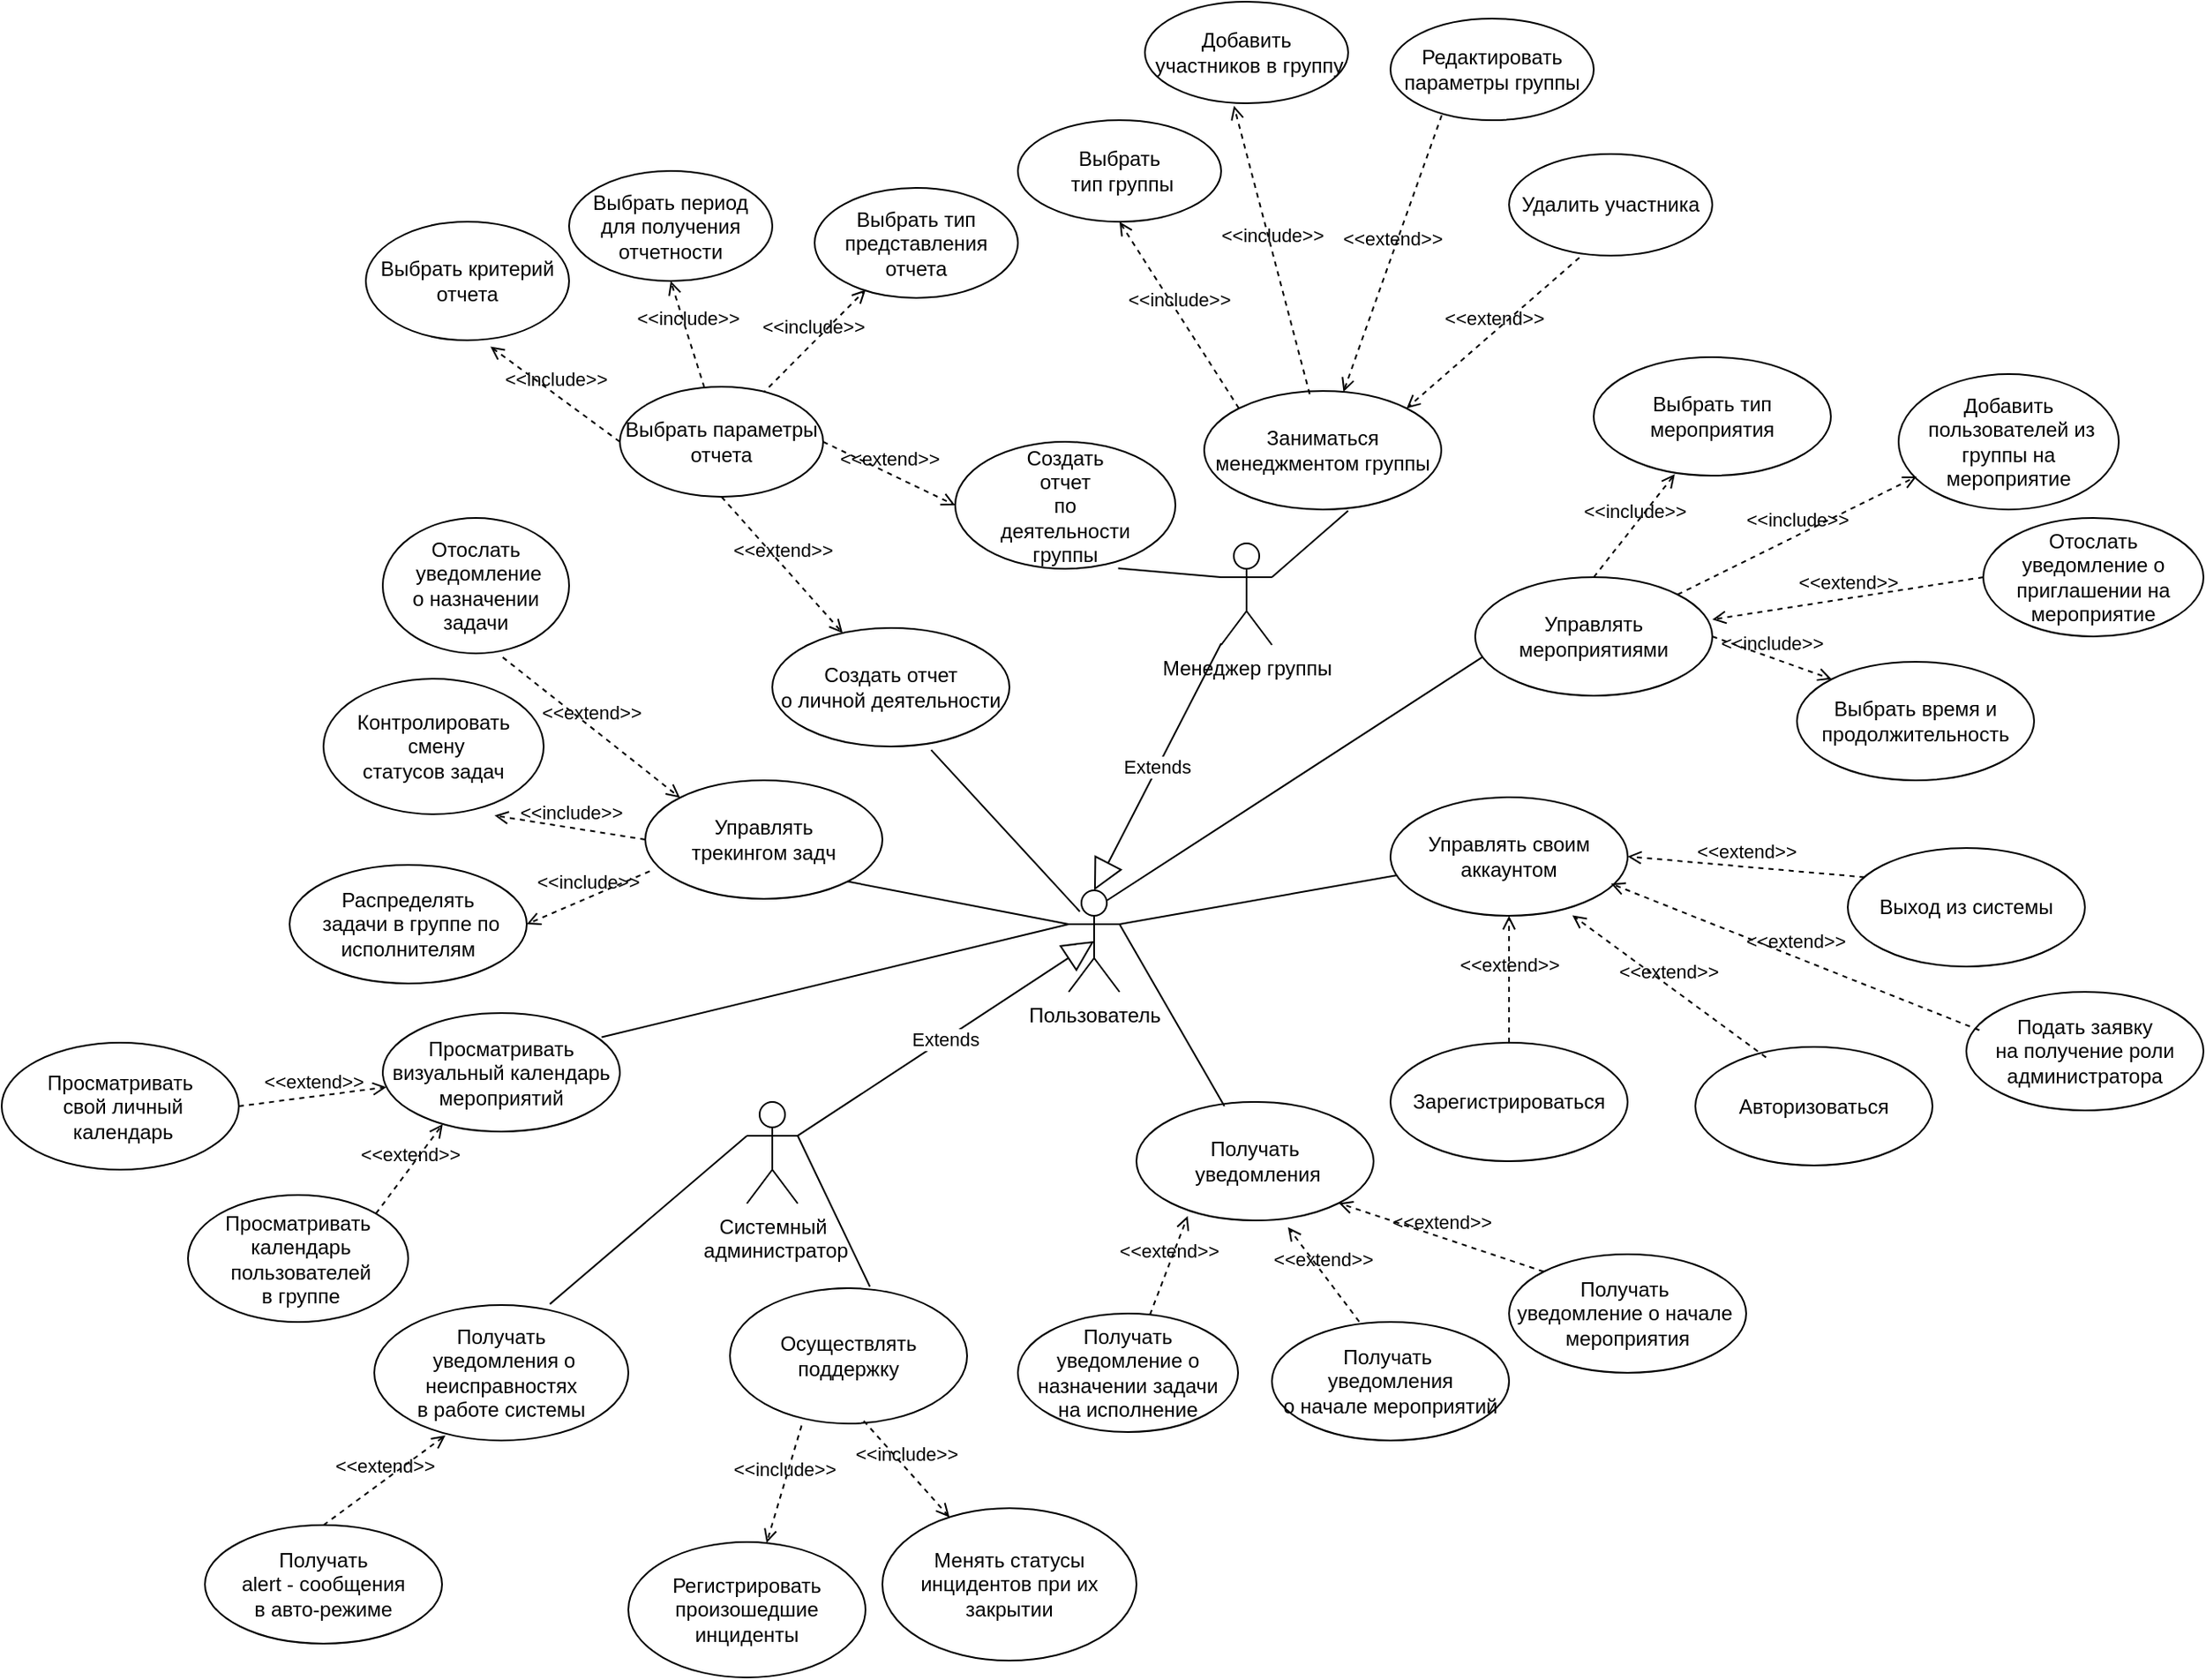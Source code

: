 <mxfile version="24.2.5" type="device">
  <diagram id="C5RBs43oDa-KdzZeNtuy" name="Page-1">
    <mxGraphModel dx="3172" dy="1834" grid="1" gridSize="10" guides="1" tooltips="1" connect="1" arrows="1" fold="1" page="1" pageScale="1" pageWidth="827" pageHeight="1169" math="0" shadow="0">
      <root>
        <mxCell id="WIyWlLk6GJQsqaUBKTNV-0" />
        <mxCell id="WIyWlLk6GJQsqaUBKTNV-1" parent="WIyWlLk6GJQsqaUBKTNV-0" />
        <mxCell id="0UsoaQC7lTyLjRcH-qEi-0" value="Пользователь" style="shape=umlActor;verticalLabelPosition=bottom;verticalAlign=top;html=1;" parent="WIyWlLk6GJQsqaUBKTNV-1" vertex="1">
          <mxGeometry x="-760" y="515" width="30" height="60" as="geometry" />
        </mxCell>
        <mxCell id="0UsoaQC7lTyLjRcH-qEi-9" value="Управлять мероприятиями" style="ellipse;whiteSpace=wrap;html=1;" parent="WIyWlLk6GJQsqaUBKTNV-1" vertex="1">
          <mxGeometry x="-520" y="330" width="140" height="70" as="geometry" />
        </mxCell>
        <mxCell id="0UsoaQC7lTyLjRcH-qEi-11" value="" style="endArrow=none;html=1;rounded=0;exitX=0.029;exitY=0.676;exitDx=0;exitDy=0;entryX=0.75;entryY=0.1;entryDx=0;entryDy=0;entryPerimeter=0;exitPerimeter=0;" parent="WIyWlLk6GJQsqaUBKTNV-1" source="0UsoaQC7lTyLjRcH-qEi-9" target="0UsoaQC7lTyLjRcH-qEi-0" edge="1">
          <mxGeometry width="50" height="50" relative="1" as="geometry">
            <mxPoint x="110" y="610" as="sourcePoint" />
            <mxPoint x="-730" y="530" as="targetPoint" />
          </mxGeometry>
        </mxCell>
        <mxCell id="0UsoaQC7lTyLjRcH-qEi-12" value="Авторизоваться" style="ellipse;whiteSpace=wrap;html=1;" parent="WIyWlLk6GJQsqaUBKTNV-1" vertex="1">
          <mxGeometry x="-390" y="607.5" width="140" height="70" as="geometry" />
        </mxCell>
        <mxCell id="0UsoaQC7lTyLjRcH-qEi-15" value="Зарегистрироваться" style="ellipse;whiteSpace=wrap;html=1;" parent="WIyWlLk6GJQsqaUBKTNV-1" vertex="1">
          <mxGeometry x="-570" y="605" width="140" height="70" as="geometry" />
        </mxCell>
        <mxCell id="0UsoaQC7lTyLjRcH-qEi-18" value="" style="endArrow=none;html=1;rounded=0;exitX=1;exitY=0.333;exitDx=0;exitDy=0;exitPerimeter=0;entryX=0;entryY=0.5;entryDx=0;entryDy=0;" parent="WIyWlLk6GJQsqaUBKTNV-1" source="0UsoaQC7lTyLjRcH-qEi-0" edge="1">
          <mxGeometry width="50" height="50" relative="1" as="geometry">
            <mxPoint x="110" y="590" as="sourcePoint" />
            <mxPoint x="-560" y="505.0" as="targetPoint" />
          </mxGeometry>
        </mxCell>
        <mxCell id="0UsoaQC7lTyLjRcH-qEi-43" value="Выбрать тип мероприятия" style="ellipse;whiteSpace=wrap;html=1;" parent="WIyWlLk6GJQsqaUBKTNV-1" vertex="1">
          <mxGeometry x="-450" y="200" width="140" height="70" as="geometry" />
        </mxCell>
        <mxCell id="0UsoaQC7lTyLjRcH-qEi-46" value="Выбрать время и продолжительность" style="ellipse;whiteSpace=wrap;html=1;" parent="WIyWlLk6GJQsqaUBKTNV-1" vertex="1">
          <mxGeometry x="-330" y="380" width="140" height="70" as="geometry" />
        </mxCell>
        <mxCell id="UMuRNnWejs8TQdliDnRk-1" value="Управлять своим аккаунтом" style="ellipse;whiteSpace=wrap;html=1;" parent="WIyWlLk6GJQsqaUBKTNV-1" vertex="1">
          <mxGeometry x="-570" y="460" width="140" height="70" as="geometry" />
        </mxCell>
        <mxCell id="UMuRNnWejs8TQdliDnRk-5" value="Заниматься&lt;br&gt;менеджментом группы" style="ellipse;whiteSpace=wrap;html=1;" parent="WIyWlLk6GJQsqaUBKTNV-1" vertex="1">
          <mxGeometry x="-680" y="220" width="140" height="70" as="geometry" />
        </mxCell>
        <mxCell id="UMuRNnWejs8TQdliDnRk-7" value="Выбрать&lt;br&gt;&amp;nbsp;тип группы" style="ellipse;whiteSpace=wrap;html=1;" parent="WIyWlLk6GJQsqaUBKTNV-1" vertex="1">
          <mxGeometry x="-790" y="60" width="120" height="60" as="geometry" />
        </mxCell>
        <mxCell id="UMuRNnWejs8TQdliDnRk-8" value="Добавить&lt;br&gt;&amp;nbsp;участников в группу" style="ellipse;whiteSpace=wrap;html=1;" parent="WIyWlLk6GJQsqaUBKTNV-1" vertex="1">
          <mxGeometry x="-715" y="-10" width="120" height="60" as="geometry" />
        </mxCell>
        <mxCell id="UMuRNnWejs8TQdliDnRk-12" value="Управлять&lt;br&gt;трекингом задч" style="ellipse;whiteSpace=wrap;html=1;" parent="WIyWlLk6GJQsqaUBKTNV-1" vertex="1">
          <mxGeometry x="-1010" y="450" width="140" height="70" as="geometry" />
        </mxCell>
        <mxCell id="UMuRNnWejs8TQdliDnRk-13" value="Распределять&lt;br&gt;&amp;nbsp;задачи в группе по исполнителям" style="ellipse;whiteSpace=wrap;html=1;" parent="WIyWlLk6GJQsqaUBKTNV-1" vertex="1">
          <mxGeometry x="-1220" y="500" width="140" height="70" as="geometry" />
        </mxCell>
        <mxCell id="UMuRNnWejs8TQdliDnRk-14" value="Контролировать&lt;br&gt;&amp;nbsp;смену&lt;br&gt;статусов задач" style="ellipse;whiteSpace=wrap;html=1;" parent="WIyWlLk6GJQsqaUBKTNV-1" vertex="1">
          <mxGeometry x="-1200" y="390" width="130" height="80" as="geometry" />
        </mxCell>
        <mxCell id="UMuRNnWejs8TQdliDnRk-17" value="Просматривать визуальный календарь мероприятий" style="ellipse;whiteSpace=wrap;html=1;" parent="WIyWlLk6GJQsqaUBKTNV-1" vertex="1">
          <mxGeometry x="-1165" y="587.5" width="140" height="70" as="geometry" />
        </mxCell>
        <mxCell id="UMuRNnWejs8TQdliDnRk-18" value="Просматривать&lt;br&gt;&amp;nbsp;свой личный&lt;br&gt;&amp;nbsp;календарь" style="ellipse;whiteSpace=wrap;html=1;" parent="WIyWlLk6GJQsqaUBKTNV-1" vertex="1">
          <mxGeometry x="-1390" y="605" width="140" height="75" as="geometry" />
        </mxCell>
        <mxCell id="UMuRNnWejs8TQdliDnRk-19" value="Просматривать&lt;br&gt;&amp;nbsp;календарь&lt;br&gt;&amp;nbsp;пользователей&lt;br&gt;&amp;nbsp;в группе" style="ellipse;whiteSpace=wrap;html=1;" parent="WIyWlLk6GJQsqaUBKTNV-1" vertex="1">
          <mxGeometry x="-1280" y="695" width="130" height="75" as="geometry" />
        </mxCell>
        <mxCell id="UMuRNnWejs8TQdliDnRk-22" value="" style="endArrow=none;html=1;rounded=0;exitX=0.923;exitY=0.204;exitDx=0;exitDy=0;exitPerimeter=0;entryX=0;entryY=0.333;entryDx=0;entryDy=0;entryPerimeter=0;" parent="WIyWlLk6GJQsqaUBKTNV-1" source="UMuRNnWejs8TQdliDnRk-17" target="0UsoaQC7lTyLjRcH-qEi-0" edge="1">
          <mxGeometry width="50" height="50" relative="1" as="geometry">
            <mxPoint x="-735" y="555" as="sourcePoint" />
            <mxPoint x="-550" y="515.0" as="targetPoint" />
          </mxGeometry>
        </mxCell>
        <mxCell id="UMuRNnWejs8TQdliDnRk-23" value="" style="endArrow=none;html=1;rounded=0;exitX=1;exitY=1;exitDx=0;exitDy=0;entryX=0;entryY=0.333;entryDx=0;entryDy=0;entryPerimeter=0;" parent="WIyWlLk6GJQsqaUBKTNV-1" source="UMuRNnWejs8TQdliDnRk-12" target="0UsoaQC7lTyLjRcH-qEi-0" edge="1">
          <mxGeometry width="50" height="50" relative="1" as="geometry">
            <mxPoint x="-725" y="565" as="sourcePoint" />
            <mxPoint x="-540" y="525.0" as="targetPoint" />
          </mxGeometry>
        </mxCell>
        <mxCell id="UMuRNnWejs8TQdliDnRk-24" value="Добавить&lt;br&gt;&amp;nbsp;пользователей из группы на мероприятие" style="ellipse;whiteSpace=wrap;html=1;" parent="WIyWlLk6GJQsqaUBKTNV-1" vertex="1">
          <mxGeometry x="-270" y="210" width="130" height="80" as="geometry" />
        </mxCell>
        <mxCell id="UMuRNnWejs8TQdliDnRk-25" value="Отослать &lt;br&gt;уведомление о приглашении на мероприятие" style="ellipse;whiteSpace=wrap;html=1;" parent="WIyWlLk6GJQsqaUBKTNV-1" vertex="1">
          <mxGeometry x="-220" y="295" width="130" height="70" as="geometry" />
        </mxCell>
        <mxCell id="UMuRNnWejs8TQdliDnRk-30" value="Получать&lt;br&gt;&amp;nbsp;уведомления" style="ellipse;whiteSpace=wrap;html=1;" parent="WIyWlLk6GJQsqaUBKTNV-1" vertex="1">
          <mxGeometry x="-720" y="640" width="140" height="70" as="geometry" />
        </mxCell>
        <mxCell id="UMuRNnWejs8TQdliDnRk-31" value="Создать отчет&lt;br&gt;о личной деятельности" style="ellipse;whiteSpace=wrap;html=1;" parent="WIyWlLk6GJQsqaUBKTNV-1" vertex="1">
          <mxGeometry x="-935" y="360" width="140" height="70" as="geometry" />
        </mxCell>
        <mxCell id="UMuRNnWejs8TQdliDnRk-32" value="" style="endArrow=none;html=1;rounded=0;entryX=0.218;entryY=0.208;entryDx=0;entryDy=0;entryPerimeter=0;exitX=0.67;exitY=1.029;exitDx=0;exitDy=0;exitPerimeter=0;" parent="WIyWlLk6GJQsqaUBKTNV-1" source="UMuRNnWejs8TQdliDnRk-31" target="0UsoaQC7lTyLjRcH-qEi-0" edge="1">
          <mxGeometry width="50" height="50" relative="1" as="geometry">
            <mxPoint x="-667" y="400" as="sourcePoint" />
            <mxPoint x="-727" y="531" as="targetPoint" />
          </mxGeometry>
        </mxCell>
        <mxCell id="UMuRNnWejs8TQdliDnRk-33" value="Получать&lt;br&gt;уведомление о&lt;br&gt;назначении задачи&lt;br&gt;на исполнение" style="ellipse;whiteSpace=wrap;html=1;" parent="WIyWlLk6GJQsqaUBKTNV-1" vertex="1">
          <mxGeometry x="-790" y="765" width="130" height="70" as="geometry" />
        </mxCell>
        <mxCell id="UMuRNnWejs8TQdliDnRk-34" value="&lt;div&gt;Получать&amp;nbsp;&lt;/div&gt;&lt;div&gt;уведомления&lt;/div&gt;&lt;div&gt;о начале мероприятий&lt;br&gt;&lt;/div&gt;" style="ellipse;whiteSpace=wrap;html=1;" parent="WIyWlLk6GJQsqaUBKTNV-1" vertex="1">
          <mxGeometry x="-640" y="770" width="140" height="70" as="geometry" />
        </mxCell>
        <mxCell id="UMuRNnWejs8TQdliDnRk-35" value="" style="endArrow=none;html=1;rounded=0;entryX=1;entryY=0.333;entryDx=0;entryDy=0;entryPerimeter=0;exitX=0.371;exitY=0.035;exitDx=0;exitDy=0;exitPerimeter=0;" parent="WIyWlLk6GJQsqaUBKTNV-1" source="UMuRNnWejs8TQdliDnRk-30" target="0UsoaQC7lTyLjRcH-qEi-0" edge="1">
          <mxGeometry width="50" height="50" relative="1" as="geometry">
            <mxPoint x="-796" y="362" as="sourcePoint" />
            <mxPoint x="-743" y="537" as="targetPoint" />
          </mxGeometry>
        </mxCell>
        <mxCell id="XXScJCmf7U4aGNvmDejS-0" value="Выход из системы" style="ellipse;whiteSpace=wrap;html=1;" parent="WIyWlLk6GJQsqaUBKTNV-1" vertex="1">
          <mxGeometry x="-300" y="490" width="140" height="70" as="geometry" />
        </mxCell>
        <mxCell id="jo_4SriY1AYEdtAXurVE-5" value="&amp;lt;&amp;lt;extend&amp;gt;&amp;gt;" style="html=1;verticalAlign=bottom;labelBackgroundColor=none;endArrow=open;endFill=0;dashed=1;rounded=0;exitX=0.5;exitY=0;exitDx=0;exitDy=0;" parent="WIyWlLk6GJQsqaUBKTNV-1" source="0UsoaQC7lTyLjRcH-qEi-15" target="UMuRNnWejs8TQdliDnRk-1" edge="1">
          <mxGeometry width="160" relative="1" as="geometry">
            <mxPoint x="-690" y="550" as="sourcePoint" />
            <mxPoint x="-530" y="550" as="targetPoint" />
          </mxGeometry>
        </mxCell>
        <mxCell id="jo_4SriY1AYEdtAXurVE-6" value="&amp;lt;&amp;lt;extend&amp;gt;&amp;gt;" style="html=1;verticalAlign=bottom;labelBackgroundColor=none;endArrow=open;endFill=0;dashed=1;rounded=0;entryX=0.767;entryY=0.996;entryDx=0;entryDy=0;entryPerimeter=0;exitX=0.298;exitY=0.088;exitDx=0;exitDy=0;exitPerimeter=0;" parent="WIyWlLk6GJQsqaUBKTNV-1" source="0UsoaQC7lTyLjRcH-qEi-12" target="UMuRNnWejs8TQdliDnRk-1" edge="1">
          <mxGeometry width="160" relative="1" as="geometry">
            <mxPoint x="-500" y="595" as="sourcePoint" />
            <mxPoint x="-527" y="541" as="targetPoint" />
          </mxGeometry>
        </mxCell>
        <mxCell id="jo_4SriY1AYEdtAXurVE-7" value="&amp;lt;&amp;lt;extend&amp;gt;&amp;gt;" style="html=1;verticalAlign=bottom;labelBackgroundColor=none;endArrow=open;endFill=0;dashed=1;rounded=0;entryX=1;entryY=0.5;entryDx=0;entryDy=0;exitX=0.071;exitY=0.246;exitDx=0;exitDy=0;exitPerimeter=0;" parent="WIyWlLk6GJQsqaUBKTNV-1" source="XXScJCmf7U4aGNvmDejS-0" target="UMuRNnWejs8TQdliDnRk-1" edge="1">
          <mxGeometry width="160" relative="1" as="geometry">
            <mxPoint x="-378" y="591" as="sourcePoint" />
            <mxPoint x="-453" y="540" as="targetPoint" />
          </mxGeometry>
        </mxCell>
        <mxCell id="jo_4SriY1AYEdtAXurVE-8" value="&amp;lt;&amp;lt;extend&amp;gt;&amp;gt;" style="html=1;verticalAlign=bottom;labelBackgroundColor=none;endArrow=open;endFill=0;dashed=1;rounded=0;entryX=0.216;entryY=0.963;entryDx=0;entryDy=0;entryPerimeter=0;" parent="WIyWlLk6GJQsqaUBKTNV-1" source="UMuRNnWejs8TQdliDnRk-33" target="UMuRNnWejs8TQdliDnRk-30" edge="1">
          <mxGeometry width="160" relative="1" as="geometry">
            <mxPoint x="-690" y="550" as="sourcePoint" />
            <mxPoint x="-530" y="550" as="targetPoint" />
          </mxGeometry>
        </mxCell>
        <mxCell id="jo_4SriY1AYEdtAXurVE-9" value="&amp;lt;&amp;lt;extend&amp;gt;&amp;gt;" style="html=1;verticalAlign=bottom;labelBackgroundColor=none;endArrow=open;endFill=0;dashed=1;rounded=0;exitX=1;exitY=0.5;exitDx=0;exitDy=0;" parent="WIyWlLk6GJQsqaUBKTNV-1" source="UMuRNnWejs8TQdliDnRk-18" target="UMuRNnWejs8TQdliDnRk-17" edge="1">
          <mxGeometry width="160" relative="1" as="geometry">
            <mxPoint x="-930" y="525" as="sourcePoint" />
            <mxPoint x="-770" y="525" as="targetPoint" />
          </mxGeometry>
        </mxCell>
        <mxCell id="jo_4SriY1AYEdtAXurVE-10" value="&amp;lt;&amp;lt;extend&amp;gt;&amp;gt;" style="html=1;verticalAlign=bottom;labelBackgroundColor=none;endArrow=open;endFill=0;dashed=1;rounded=0;exitX=1;exitY=0;exitDx=0;exitDy=0;entryX=0.253;entryY=0.937;entryDx=0;entryDy=0;entryPerimeter=0;" parent="WIyWlLk6GJQsqaUBKTNV-1" source="UMuRNnWejs8TQdliDnRk-19" target="UMuRNnWejs8TQdliDnRk-17" edge="1">
          <mxGeometry width="160" relative="1" as="geometry">
            <mxPoint x="-930" y="525" as="sourcePoint" />
            <mxPoint x="-770" y="525" as="targetPoint" />
          </mxGeometry>
        </mxCell>
        <mxCell id="jo_4SriY1AYEdtAXurVE-11" value="&amp;lt;&amp;lt;include&amp;gt;&amp;gt;" style="html=1;verticalAlign=bottom;labelBackgroundColor=none;endArrow=open;endFill=0;dashed=1;rounded=0;exitX=0.019;exitY=0.767;exitDx=0;exitDy=0;exitPerimeter=0;entryX=1;entryY=0.5;entryDx=0;entryDy=0;" parent="WIyWlLk6GJQsqaUBKTNV-1" source="UMuRNnWejs8TQdliDnRk-12" target="UMuRNnWejs8TQdliDnRk-13" edge="1">
          <mxGeometry width="160" relative="1" as="geometry">
            <mxPoint x="-1110" y="860" as="sourcePoint" />
            <mxPoint x="-950" y="860" as="targetPoint" />
          </mxGeometry>
        </mxCell>
        <mxCell id="jo_4SriY1AYEdtAXurVE-12" value="&amp;lt;&amp;lt;include&amp;gt;&amp;gt;" style="html=1;verticalAlign=bottom;labelBackgroundColor=none;endArrow=open;endFill=0;dashed=1;rounded=0;entryX=0.777;entryY=1.01;entryDx=0;entryDy=0;entryPerimeter=0;exitX=0;exitY=0.5;exitDx=0;exitDy=0;" parent="WIyWlLk6GJQsqaUBKTNV-1" source="UMuRNnWejs8TQdliDnRk-12" target="UMuRNnWejs8TQdliDnRk-14" edge="1">
          <mxGeometry width="160" relative="1" as="geometry">
            <mxPoint x="-980" y="400" as="sourcePoint" />
            <mxPoint x="-1048" y="472" as="targetPoint" />
          </mxGeometry>
        </mxCell>
        <mxCell id="jo_4SriY1AYEdtAXurVE-15" value="&amp;lt;&amp;lt;include&amp;gt;&amp;gt;" style="html=1;verticalAlign=bottom;labelBackgroundColor=none;endArrow=open;endFill=0;dashed=1;rounded=0;entryX=0.082;entryY=0.756;entryDx=0;entryDy=0;entryPerimeter=0;exitX=1;exitY=0;exitDx=0;exitDy=0;" parent="WIyWlLk6GJQsqaUBKTNV-1" source="0UsoaQC7lTyLjRcH-qEi-9" target="UMuRNnWejs8TQdliDnRk-24" edge="1">
          <mxGeometry width="160" relative="1" as="geometry">
            <mxPoint x="-690" y="550" as="sourcePoint" />
            <mxPoint x="-530" y="550" as="targetPoint" />
          </mxGeometry>
        </mxCell>
        <mxCell id="jo_4SriY1AYEdtAXurVE-16" value="&amp;lt;&amp;lt;include&amp;gt;&amp;gt;" style="html=1;verticalAlign=bottom;labelBackgroundColor=none;endArrow=open;endFill=0;dashed=1;rounded=0;exitX=1;exitY=0.5;exitDx=0;exitDy=0;entryX=0;entryY=0;entryDx=0;entryDy=0;" parent="WIyWlLk6GJQsqaUBKTNV-1" source="0UsoaQC7lTyLjRcH-qEi-9" target="0UsoaQC7lTyLjRcH-qEi-46" edge="1">
          <mxGeometry width="160" relative="1" as="geometry">
            <mxPoint x="-390" y="341" as="sourcePoint" />
            <mxPoint x="-247" y="278" as="targetPoint" />
          </mxGeometry>
        </mxCell>
        <mxCell id="nuZNqLhXmRBf9KiJVaJG-0" value="Системный&lt;br&gt;&amp;nbsp;администратор" style="shape=umlActor;verticalLabelPosition=bottom;verticalAlign=top;html=1;" parent="WIyWlLk6GJQsqaUBKTNV-1" vertex="1">
          <mxGeometry x="-950" y="640" width="30" height="60" as="geometry" />
        </mxCell>
        <mxCell id="nuZNqLhXmRBf9KiJVaJG-1" value="Extends" style="endArrow=block;endSize=16;endFill=0;html=1;rounded=0;exitX=1;exitY=0.333;exitDx=0;exitDy=0;exitPerimeter=0;entryX=0.5;entryY=0.5;entryDx=0;entryDy=0;entryPerimeter=0;" parent="WIyWlLk6GJQsqaUBKTNV-1" source="nuZNqLhXmRBf9KiJVaJG-0" target="0UsoaQC7lTyLjRcH-qEi-0" edge="1">
          <mxGeometry width="160" relative="1" as="geometry">
            <mxPoint x="-970" y="640" as="sourcePoint" />
            <mxPoint x="-810" y="640" as="targetPoint" />
          </mxGeometry>
        </mxCell>
        <mxCell id="nuZNqLhXmRBf9KiJVaJG-2" value="Получать&lt;br&gt;&amp;nbsp;уведомления о неисправностях &lt;br&gt;в работе системы" style="ellipse;whiteSpace=wrap;html=1;" parent="WIyWlLk6GJQsqaUBKTNV-1" vertex="1">
          <mxGeometry x="-1170" y="760" width="150" height="80" as="geometry" />
        </mxCell>
        <mxCell id="nuZNqLhXmRBf9KiJVaJG-3" value="Осуществлять поддержку" style="ellipse;whiteSpace=wrap;html=1;" parent="WIyWlLk6GJQsqaUBKTNV-1" vertex="1">
          <mxGeometry x="-960" y="750" width="140" height="80" as="geometry" />
        </mxCell>
        <mxCell id="nuZNqLhXmRBf9KiJVaJG-4" value="Регистрировать&lt;br&gt;произошедшие инциденты" style="ellipse;whiteSpace=wrap;html=1;" parent="WIyWlLk6GJQsqaUBKTNV-1" vertex="1">
          <mxGeometry x="-1020" y="900" width="140" height="80" as="geometry" />
        </mxCell>
        <mxCell id="nuZNqLhXmRBf9KiJVaJG-5" value="Менять статусы инцидентов при их закрытии" style="ellipse;whiteSpace=wrap;html=1;" parent="WIyWlLk6GJQsqaUBKTNV-1" vertex="1">
          <mxGeometry x="-870" y="880" width="150" height="90" as="geometry" />
        </mxCell>
        <mxCell id="nuZNqLhXmRBf9KiJVaJG-7" value="Получать&lt;br&gt;alert - сообщения&lt;br&gt;в авто-режиме" style="ellipse;whiteSpace=wrap;html=1;" parent="WIyWlLk6GJQsqaUBKTNV-1" vertex="1">
          <mxGeometry x="-1270" y="890" width="140" height="70" as="geometry" />
        </mxCell>
        <mxCell id="nuZNqLhXmRBf9KiJVaJG-9" value="&amp;lt;&amp;lt;extend&amp;gt;&amp;gt;" style="html=1;verticalAlign=bottom;labelBackgroundColor=none;endArrow=open;endFill=0;dashed=1;rounded=0;entryX=0.28;entryY=0.963;entryDx=0;entryDy=0;entryPerimeter=0;exitX=0.5;exitY=0;exitDx=0;exitDy=0;" parent="WIyWlLk6GJQsqaUBKTNV-1" source="nuZNqLhXmRBf9KiJVaJG-7" target="nuZNqLhXmRBf9KiJVaJG-2" edge="1">
          <mxGeometry width="160" relative="1" as="geometry">
            <mxPoint x="-1233" y="871" as="sourcePoint" />
            <mxPoint x="-1159" y="823" as="targetPoint" />
          </mxGeometry>
        </mxCell>
        <mxCell id="nuZNqLhXmRBf9KiJVaJG-10" value="&amp;lt;&amp;lt;include&amp;gt;&amp;gt;" style="html=1;verticalAlign=bottom;labelBackgroundColor=none;endArrow=open;endFill=0;dashed=1;rounded=0;exitX=0.302;exitY=1.015;exitDx=0;exitDy=0;exitPerimeter=0;" parent="WIyWlLk6GJQsqaUBKTNV-1" source="nuZNqLhXmRBf9KiJVaJG-3" target="nuZNqLhXmRBf9KiJVaJG-4" edge="1">
          <mxGeometry width="160" relative="1" as="geometry">
            <mxPoint x="-570" y="765" as="sourcePoint" />
            <mxPoint x="-451" y="786" as="targetPoint" />
          </mxGeometry>
        </mxCell>
        <mxCell id="nuZNqLhXmRBf9KiJVaJG-11" value="&amp;lt;&amp;lt;include&amp;gt;&amp;gt;" style="html=1;verticalAlign=bottom;labelBackgroundColor=none;endArrow=open;endFill=0;dashed=1;rounded=0;exitX=0.564;exitY=0.98;exitDx=0;exitDy=0;exitPerimeter=0;" parent="WIyWlLk6GJQsqaUBKTNV-1" source="nuZNqLhXmRBf9KiJVaJG-3" target="nuZNqLhXmRBf9KiJVaJG-5" edge="1">
          <mxGeometry width="160" relative="1" as="geometry">
            <mxPoint x="-868" y="871" as="sourcePoint" />
            <mxPoint x="-900" y="932" as="targetPoint" />
          </mxGeometry>
        </mxCell>
        <mxCell id="nuZNqLhXmRBf9KiJVaJG-12" value="" style="endArrow=none;html=1;rounded=0;entryX=0;entryY=0.333;entryDx=0;entryDy=0;entryPerimeter=0;exitX=0.691;exitY=-0.007;exitDx=0;exitDy=0;exitPerimeter=0;" parent="WIyWlLk6GJQsqaUBKTNV-1" source="nuZNqLhXmRBf9KiJVaJG-2" target="nuZNqLhXmRBf9KiJVaJG-0" edge="1">
          <mxGeometry width="50" height="50" relative="1" as="geometry">
            <mxPoint x="-920" y="780" as="sourcePoint" />
            <mxPoint x="-870" y="730" as="targetPoint" />
          </mxGeometry>
        </mxCell>
        <mxCell id="nuZNqLhXmRBf9KiJVaJG-13" value="" style="endArrow=none;html=1;rounded=0;entryX=1;entryY=0.333;entryDx=0;entryDy=0;entryPerimeter=0;exitX=0.59;exitY=-0.011;exitDx=0;exitDy=0;exitPerimeter=0;" parent="WIyWlLk6GJQsqaUBKTNV-1" source="nuZNqLhXmRBf9KiJVaJG-3" target="nuZNqLhXmRBf9KiJVaJG-0" edge="1">
          <mxGeometry width="50" height="50" relative="1" as="geometry">
            <mxPoint x="-899" y="750" as="sourcePoint" />
            <mxPoint x="-870" y="730" as="targetPoint" />
          </mxGeometry>
        </mxCell>
        <mxCell id="nuZNqLhXmRBf9KiJVaJG-14" value="Подать заявку&lt;br&gt;на получение роли&lt;br&gt;администратора" style="ellipse;whiteSpace=wrap;html=1;" parent="WIyWlLk6GJQsqaUBKTNV-1" vertex="1">
          <mxGeometry x="-230" y="575" width="140" height="70" as="geometry" />
        </mxCell>
        <mxCell id="nuZNqLhXmRBf9KiJVaJG-15" value="&amp;lt;&amp;lt;extend&amp;gt;&amp;gt;" style="html=1;verticalAlign=bottom;labelBackgroundColor=none;endArrow=open;endFill=0;dashed=1;rounded=0;entryX=0.93;entryY=0.729;entryDx=0;entryDy=0;exitX=0.055;exitY=0.323;exitDx=0;exitDy=0;exitPerimeter=0;entryPerimeter=0;" parent="WIyWlLk6GJQsqaUBKTNV-1" source="nuZNqLhXmRBf9KiJVaJG-14" target="UMuRNnWejs8TQdliDnRk-1" edge="1">
          <mxGeometry width="160" relative="1" as="geometry">
            <mxPoint x="-280" y="517" as="sourcePoint" />
            <mxPoint x="-420" y="505" as="targetPoint" />
          </mxGeometry>
        </mxCell>
        <mxCell id="nuZNqLhXmRBf9KiJVaJG-16" value="Редактировать параметры группы" style="ellipse;whiteSpace=wrap;html=1;" parent="WIyWlLk6GJQsqaUBKTNV-1" vertex="1">
          <mxGeometry x="-570" width="120" height="60" as="geometry" />
        </mxCell>
        <mxCell id="nuZNqLhXmRBf9KiJVaJG-17" value="Удалить участника" style="ellipse;whiteSpace=wrap;html=1;" parent="WIyWlLk6GJQsqaUBKTNV-1" vertex="1">
          <mxGeometry x="-500" y="80" width="120" height="60" as="geometry" />
        </mxCell>
        <mxCell id="nuZNqLhXmRBf9KiJVaJG-18" value="&amp;lt;&amp;lt;include&amp;gt;&amp;gt;" style="html=1;verticalAlign=bottom;labelBackgroundColor=none;endArrow=open;endFill=0;dashed=1;rounded=0;exitX=0;exitY=0;exitDx=0;exitDy=0;entryX=0.5;entryY=1;entryDx=0;entryDy=0;" parent="WIyWlLk6GJQsqaUBKTNV-1" source="UMuRNnWejs8TQdliDnRk-5" target="UMuRNnWejs8TQdliDnRk-7" edge="1">
          <mxGeometry width="160" relative="1" as="geometry">
            <mxPoint x="-937" y="260" as="sourcePoint" />
            <mxPoint x="-727.56" y="133.36" as="targetPoint" />
          </mxGeometry>
        </mxCell>
        <mxCell id="nuZNqLhXmRBf9KiJVaJG-19" value="&amp;lt;&amp;lt;include&amp;gt;&amp;gt;" style="html=1;verticalAlign=bottom;labelBackgroundColor=none;endArrow=open;endFill=0;dashed=1;rounded=0;exitX=0.445;exitY=0.026;exitDx=0;exitDy=0;entryX=0.438;entryY=1.025;entryDx=0;entryDy=0;entryPerimeter=0;exitPerimeter=0;" parent="WIyWlLk6GJQsqaUBKTNV-1" source="UMuRNnWejs8TQdliDnRk-5" target="UMuRNnWejs8TQdliDnRk-8" edge="1">
          <mxGeometry width="160" relative="1" as="geometry">
            <mxPoint x="-937" y="260" as="sourcePoint" />
            <mxPoint x="-1060" y="230" as="targetPoint" />
          </mxGeometry>
        </mxCell>
        <mxCell id="nuZNqLhXmRBf9KiJVaJG-21" value="&amp;lt;&amp;lt;extend&amp;gt;&amp;gt;" style="html=1;verticalAlign=bottom;labelBackgroundColor=none;endArrow=open;endFill=0;dashed=1;rounded=0;exitX=0;exitY=0.5;exitDx=0;exitDy=0;entryX=1;entryY=0.357;entryDx=0;entryDy=0;entryPerimeter=0;" parent="WIyWlLk6GJQsqaUBKTNV-1" source="UMuRNnWejs8TQdliDnRk-25" target="0UsoaQC7lTyLjRcH-qEi-9" edge="1">
          <mxGeometry width="160" relative="1" as="geometry">
            <mxPoint x="-420" y="270" as="sourcePoint" />
            <mxPoint x="-440" y="330" as="targetPoint" />
          </mxGeometry>
        </mxCell>
        <mxCell id="nuZNqLhXmRBf9KiJVaJG-22" value="&amp;lt;&amp;lt;extend&amp;gt;&amp;gt;" style="html=1;verticalAlign=bottom;labelBackgroundColor=none;endArrow=open;endFill=0;dashed=1;rounded=0;exitX=0.252;exitY=0.952;exitDx=0;exitDy=0;exitPerimeter=0;" parent="WIyWlLk6GJQsqaUBKTNV-1" source="nuZNqLhXmRBf9KiJVaJG-16" target="UMuRNnWejs8TQdliDnRk-5" edge="1">
          <mxGeometry width="160" relative="1" as="geometry">
            <mxPoint x="-536" y="104" as="sourcePoint" />
            <mxPoint x="-591" y="197" as="targetPoint" />
          </mxGeometry>
        </mxCell>
        <mxCell id="nuZNqLhXmRBf9KiJVaJG-24" value="Отослать&lt;br&gt;&amp;nbsp;уведомление&lt;br&gt;о назначении задачи" style="ellipse;whiteSpace=wrap;html=1;" parent="WIyWlLk6GJQsqaUBKTNV-1" vertex="1">
          <mxGeometry x="-1165" y="295" width="110" height="80" as="geometry" />
        </mxCell>
        <mxCell id="nuZNqLhXmRBf9KiJVaJG-25" value="&amp;lt;&amp;lt;extend&amp;gt;&amp;gt;" style="html=1;verticalAlign=bottom;labelBackgroundColor=none;endArrow=open;endFill=0;dashed=1;rounded=0;entryX=0;entryY=0;entryDx=0;entryDy=0;exitX=0.644;exitY=1.029;exitDx=0;exitDy=0;exitPerimeter=0;" parent="WIyWlLk6GJQsqaUBKTNV-1" source="nuZNqLhXmRBf9KiJVaJG-24" target="UMuRNnWejs8TQdliDnRk-12" edge="1">
          <mxGeometry width="160" relative="1" as="geometry">
            <mxPoint x="-613" y="790" as="sourcePoint" />
            <mxPoint x="-619" y="724" as="targetPoint" />
          </mxGeometry>
        </mxCell>
        <mxCell id="nuZNqLhXmRBf9KiJVaJG-26" value="&amp;lt;&amp;lt;include&amp;gt;&amp;gt;" style="html=1;verticalAlign=bottom;labelBackgroundColor=none;endArrow=open;endFill=0;dashed=1;rounded=0;entryX=0.342;entryY=0.987;entryDx=0;entryDy=0;entryPerimeter=0;exitX=0.5;exitY=0;exitDx=0;exitDy=0;" parent="WIyWlLk6GJQsqaUBKTNV-1" source="0UsoaQC7lTyLjRcH-qEi-9" target="0UsoaQC7lTyLjRcH-qEi-43" edge="1">
          <mxGeometry width="160" relative="1" as="geometry">
            <mxPoint x="-390" y="340" as="sourcePoint" />
            <mxPoint x="-247" y="278" as="targetPoint" />
          </mxGeometry>
        </mxCell>
        <mxCell id="nuZNqLhXmRBf9KiJVaJG-28" value="&lt;div&gt;Получать&amp;nbsp;&lt;/div&gt;&lt;div&gt;уведомление о начале&amp;nbsp;&lt;/div&gt;&lt;div&gt;мероприятия&lt;/div&gt;" style="ellipse;whiteSpace=wrap;html=1;" parent="WIyWlLk6GJQsqaUBKTNV-1" vertex="1">
          <mxGeometry x="-500" y="730" width="140" height="70" as="geometry" />
        </mxCell>
        <mxCell id="nuZNqLhXmRBf9KiJVaJG-29" value="&amp;lt;&amp;lt;extend&amp;gt;&amp;gt;" style="html=1;verticalAlign=bottom;labelBackgroundColor=none;endArrow=open;endFill=0;dashed=1;rounded=0;entryX=0.639;entryY=1.057;entryDx=0;entryDy=0;exitX=0.368;exitY=-0.003;exitDx=0;exitDy=0;exitPerimeter=0;entryPerimeter=0;" parent="WIyWlLk6GJQsqaUBKTNV-1" source="UMuRNnWejs8TQdliDnRk-34" target="UMuRNnWejs8TQdliDnRk-30" edge="1">
          <mxGeometry width="160" relative="1" as="geometry">
            <mxPoint x="-704" y="777" as="sourcePoint" />
            <mxPoint x="-670" y="722" as="targetPoint" />
          </mxGeometry>
        </mxCell>
        <mxCell id="nuZNqLhXmRBf9KiJVaJG-30" value="&amp;lt;&amp;lt;extend&amp;gt;&amp;gt;" style="html=1;verticalAlign=bottom;labelBackgroundColor=none;endArrow=open;endFill=0;dashed=1;rounded=0;entryX=1;entryY=1;entryDx=0;entryDy=0;exitX=0;exitY=0;exitDx=0;exitDy=0;" parent="WIyWlLk6GJQsqaUBKTNV-1" source="nuZNqLhXmRBf9KiJVaJG-28" target="UMuRNnWejs8TQdliDnRk-30" edge="1">
          <mxGeometry width="160" relative="1" as="geometry">
            <mxPoint x="-607" y="785" as="sourcePoint" />
            <mxPoint x="-630" y="725" as="targetPoint" />
          </mxGeometry>
        </mxCell>
        <mxCell id="nuZNqLhXmRBf9KiJVaJG-32" value="Создать &lt;br&gt;отчет &lt;br&gt;по&lt;br&gt;деятельности&lt;br&gt;группы" style="ellipse;whiteSpace=wrap;html=1;" parent="WIyWlLk6GJQsqaUBKTNV-1" vertex="1">
          <mxGeometry x="-827" y="250" width="130" height="75" as="geometry" />
        </mxCell>
        <mxCell id="nuZNqLhXmRBf9KiJVaJG-33" value="Выбрать период&lt;br&gt;для получения&lt;br&gt;отчетности" style="ellipse;whiteSpace=wrap;html=1;" parent="WIyWlLk6GJQsqaUBKTNV-1" vertex="1">
          <mxGeometry x="-1055" y="90" width="120" height="65" as="geometry" />
        </mxCell>
        <mxCell id="nuZNqLhXmRBf9KiJVaJG-34" value="Выбрать критерий отчета" style="ellipse;whiteSpace=wrap;html=1;" parent="WIyWlLk6GJQsqaUBKTNV-1" vertex="1">
          <mxGeometry x="-1175" y="120" width="120" height="70" as="geometry" />
        </mxCell>
        <mxCell id="nuZNqLhXmRBf9KiJVaJG-36" value="Выбрать тип&lt;br&gt;представления&lt;br&gt;отчета" style="ellipse;whiteSpace=wrap;html=1;" parent="WIyWlLk6GJQsqaUBKTNV-1" vertex="1">
          <mxGeometry x="-910" y="100" width="120" height="65" as="geometry" />
        </mxCell>
        <mxCell id="nuZNqLhXmRBf9KiJVaJG-37" value="&amp;lt;&amp;lt;extend&amp;gt;&amp;gt;" style="html=1;verticalAlign=bottom;labelBackgroundColor=none;endArrow=open;endFill=0;dashed=1;rounded=0;exitX=0.346;exitY=1.02;exitDx=0;exitDy=0;entryX=1;entryY=0;entryDx=0;entryDy=0;exitPerimeter=0;" parent="WIyWlLk6GJQsqaUBKTNV-1" source="nuZNqLhXmRBf9KiJVaJG-17" target="UMuRNnWejs8TQdliDnRk-5" edge="1">
          <mxGeometry width="160" relative="1" as="geometry">
            <mxPoint x="-510" y="110" as="sourcePoint" />
            <mxPoint x="-623" y="190" as="targetPoint" />
          </mxGeometry>
        </mxCell>
        <mxCell id="nuZNqLhXmRBf9KiJVaJG-42" value="&amp;lt;&amp;lt;include&amp;gt;&amp;gt;" style="html=1;verticalAlign=bottom;labelBackgroundColor=none;endArrow=open;endFill=0;dashed=1;rounded=0;exitX=0;exitY=0.5;exitDx=0;exitDy=0;entryX=0.613;entryY=1.054;entryDx=0;entryDy=0;entryPerimeter=0;" parent="WIyWlLk6GJQsqaUBKTNV-1" source="S4HJXKkR1g1Zx2EyDz_s-2" target="nuZNqLhXmRBf9KiJVaJG-34" edge="1">
          <mxGeometry width="160" relative="1" as="geometry">
            <mxPoint x="-1070" y="240" as="sourcePoint" />
            <mxPoint x="-718" y="283" as="targetPoint" />
          </mxGeometry>
        </mxCell>
        <mxCell id="nuZNqLhXmRBf9KiJVaJG-43" value="&amp;lt;&amp;lt;include&amp;gt;&amp;gt;" style="html=1;verticalAlign=bottom;labelBackgroundColor=none;endArrow=open;endFill=0;dashed=1;rounded=0;entryX=0.5;entryY=1;entryDx=0;entryDy=0;" parent="WIyWlLk6GJQsqaUBKTNV-1" source="S4HJXKkR1g1Zx2EyDz_s-2" target="nuZNqLhXmRBf9KiJVaJG-33" edge="1">
          <mxGeometry width="160" relative="1" as="geometry">
            <mxPoint x="-980" y="210" as="sourcePoint" />
            <mxPoint x="-1025" y="230" as="targetPoint" />
          </mxGeometry>
        </mxCell>
        <mxCell id="nuZNqLhXmRBf9KiJVaJG-44" value="&amp;lt;&amp;lt;include&amp;gt;&amp;gt;" style="html=1;verticalAlign=bottom;labelBackgroundColor=none;endArrow=open;endFill=0;dashed=1;rounded=0;entryX=0.251;entryY=0.926;entryDx=0;entryDy=0;entryPerimeter=0;exitX=0.698;exitY=0.069;exitDx=0;exitDy=0;exitPerimeter=0;" parent="WIyWlLk6GJQsqaUBKTNV-1" source="S4HJXKkR1g1Zx2EyDz_s-2" target="nuZNqLhXmRBf9KiJVaJG-36" edge="1">
          <mxGeometry width="160" relative="1" as="geometry">
            <mxPoint x="-905" y="200" as="sourcePoint" />
            <mxPoint x="-1015" y="240" as="targetPoint" />
          </mxGeometry>
        </mxCell>
        <mxCell id="S4HJXKkR1g1Zx2EyDz_s-0" value="Менеджер группы" style="shape=umlActor;verticalLabelPosition=bottom;verticalAlign=top;html=1;" vertex="1" parent="WIyWlLk6GJQsqaUBKTNV-1">
          <mxGeometry x="-670" y="310" width="30" height="60" as="geometry" />
        </mxCell>
        <mxCell id="S4HJXKkR1g1Zx2EyDz_s-1" value="Extends" style="endArrow=block;endSize=16;endFill=0;html=1;rounded=0;entryX=0.5;entryY=0;entryDx=0;entryDy=0;entryPerimeter=0;" edge="1" parent="WIyWlLk6GJQsqaUBKTNV-1" source="S4HJXKkR1g1Zx2EyDz_s-0" target="0UsoaQC7lTyLjRcH-qEi-0">
          <mxGeometry width="160" relative="1" as="geometry">
            <mxPoint x="-910" y="670" as="sourcePoint" />
            <mxPoint x="-735" y="555" as="targetPoint" />
          </mxGeometry>
        </mxCell>
        <mxCell id="S4HJXKkR1g1Zx2EyDz_s-2" value="Выбрать параметры отчета" style="ellipse;whiteSpace=wrap;html=1;" vertex="1" parent="WIyWlLk6GJQsqaUBKTNV-1">
          <mxGeometry x="-1025" y="217.5" width="120" height="65" as="geometry" />
        </mxCell>
        <mxCell id="S4HJXKkR1g1Zx2EyDz_s-4" value="" style="endArrow=none;html=1;rounded=0;entryX=0.74;entryY=0.997;entryDx=0;entryDy=0;entryPerimeter=0;exitX=0;exitY=0.333;exitDx=0;exitDy=0;exitPerimeter=0;" edge="1" parent="WIyWlLk6GJQsqaUBKTNV-1" source="S4HJXKkR1g1Zx2EyDz_s-0" target="nuZNqLhXmRBf9KiJVaJG-32">
          <mxGeometry width="50" height="50" relative="1" as="geometry">
            <mxPoint x="-820" y="490" as="sourcePoint" />
            <mxPoint x="-770" y="440" as="targetPoint" />
          </mxGeometry>
        </mxCell>
        <mxCell id="S4HJXKkR1g1Zx2EyDz_s-8" value="" style="endArrow=none;html=1;rounded=0;entryX=0.607;entryY=1.01;entryDx=0;entryDy=0;entryPerimeter=0;exitX=1;exitY=0.333;exitDx=0;exitDy=0;exitPerimeter=0;" edge="1" parent="WIyWlLk6GJQsqaUBKTNV-1" source="S4HJXKkR1g1Zx2EyDz_s-0" target="UMuRNnWejs8TQdliDnRk-5">
          <mxGeometry width="50" height="50" relative="1" as="geometry">
            <mxPoint x="-820" y="490" as="sourcePoint" />
            <mxPoint x="-770" y="440" as="targetPoint" />
          </mxGeometry>
        </mxCell>
        <mxCell id="S4HJXKkR1g1Zx2EyDz_s-9" value="&amp;lt;&amp;lt;extend&amp;gt;&amp;gt;" style="html=1;verticalAlign=bottom;labelBackgroundColor=none;endArrow=open;endFill=0;dashed=1;rounded=0;entryX=0;entryY=0.5;entryDx=0;entryDy=0;exitX=1;exitY=0.5;exitDx=0;exitDy=0;" edge="1" parent="WIyWlLk6GJQsqaUBKTNV-1" source="S4HJXKkR1g1Zx2EyDz_s-2" target="nuZNqLhXmRBf9KiJVaJG-32">
          <mxGeometry width="160" relative="1" as="geometry">
            <mxPoint x="-915" y="369" as="sourcePoint" />
            <mxPoint x="-850" y="410" as="targetPoint" />
          </mxGeometry>
        </mxCell>
        <mxCell id="S4HJXKkR1g1Zx2EyDz_s-10" value="&amp;lt;&amp;lt;extend&amp;gt;&amp;gt;" style="html=1;verticalAlign=bottom;labelBackgroundColor=none;endArrow=open;endFill=0;dashed=1;rounded=0;exitX=0.5;exitY=1;exitDx=0;exitDy=0;" edge="1" parent="WIyWlLk6GJQsqaUBKTNV-1" source="S4HJXKkR1g1Zx2EyDz_s-2" target="UMuRNnWejs8TQdliDnRk-31">
          <mxGeometry width="160" relative="1" as="geometry">
            <mxPoint x="-895" y="260" as="sourcePoint" />
            <mxPoint x="-817" y="303" as="targetPoint" />
          </mxGeometry>
        </mxCell>
      </root>
    </mxGraphModel>
  </diagram>
</mxfile>
